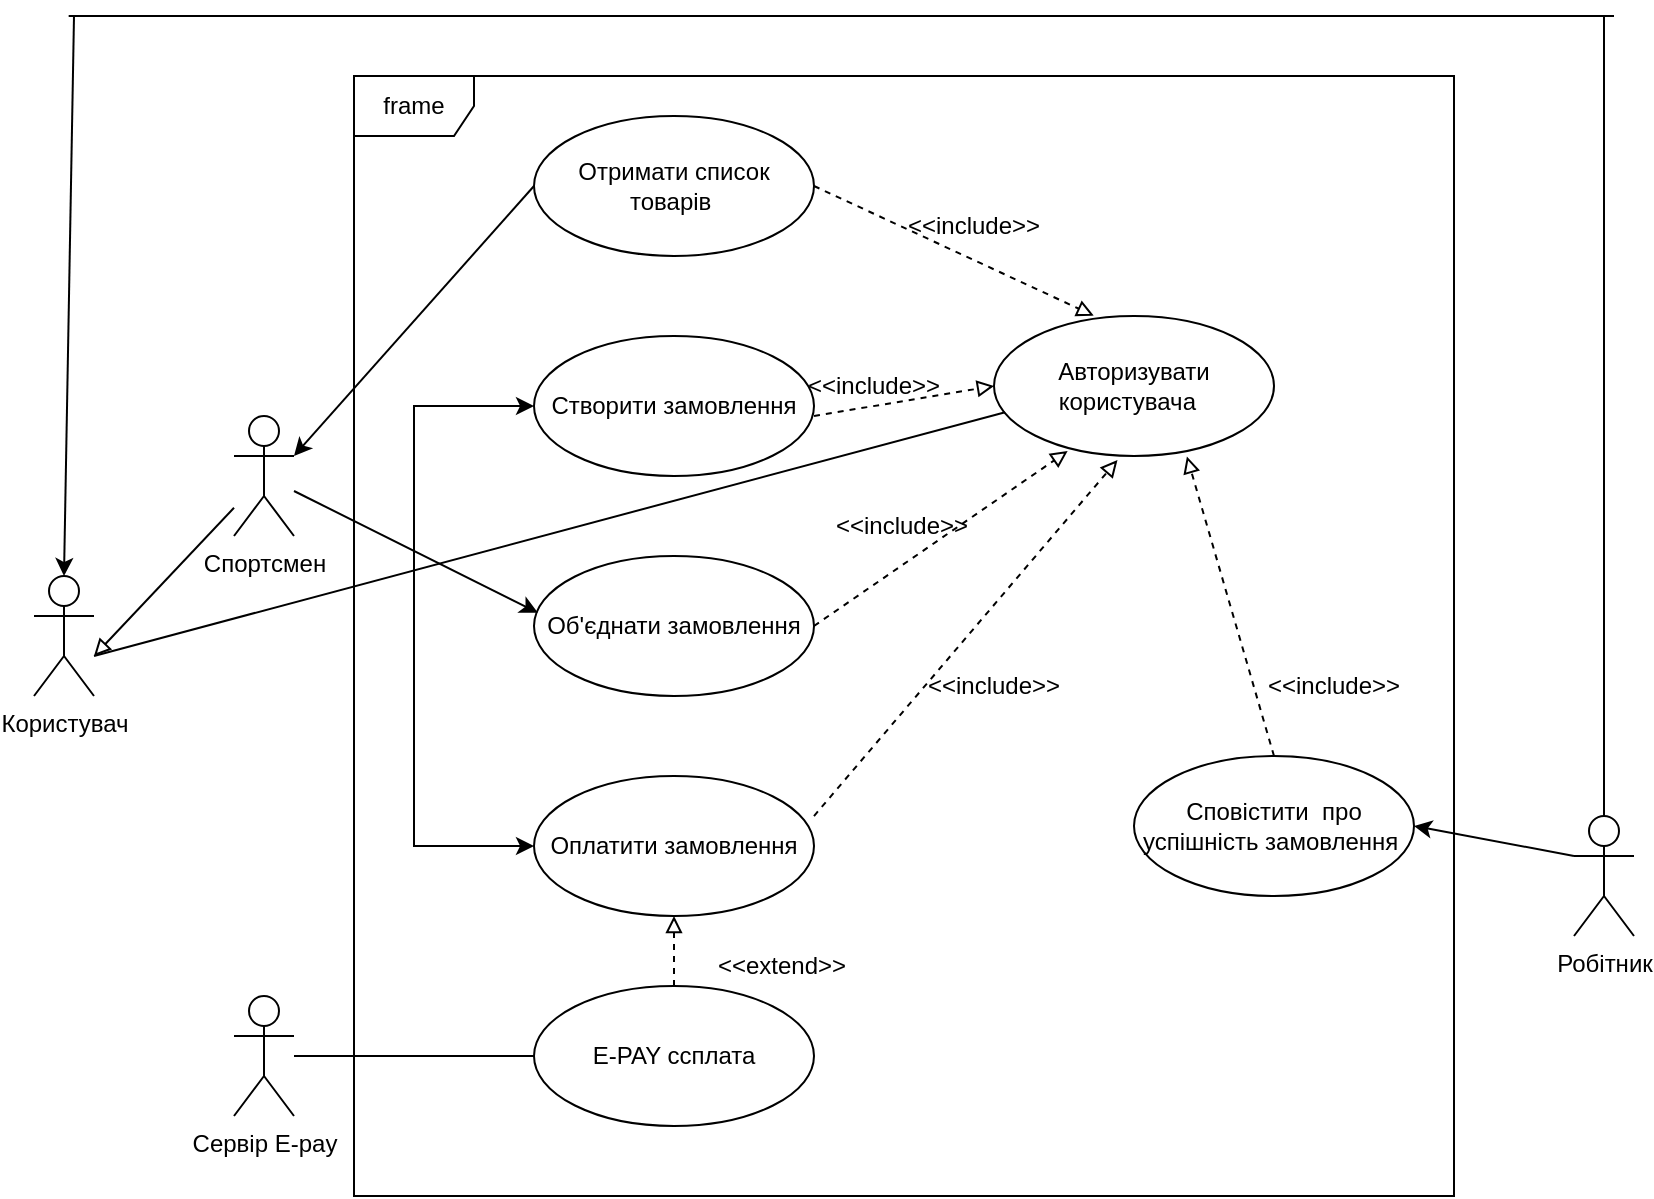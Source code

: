 <mxfile version="21.8.0" type="device">
  <diagram id="C5RBs43oDa-KdzZeNtuy" name="Page-1">
    <mxGraphModel dx="1877" dy="574" grid="1" gridSize="10" guides="1" tooltips="1" connect="1" arrows="1" fold="1" page="1" pageScale="1" pageWidth="827" pageHeight="1169" math="0" shadow="0">
      <root>
        <mxCell id="WIyWlLk6GJQsqaUBKTNV-0" />
        <mxCell id="WIyWlLk6GJQsqaUBKTNV-1" parent="WIyWlLk6GJQsqaUBKTNV-0" />
        <mxCell id="HAlKXmDzrB93N0-EfDcC-2" value="frame" style="shape=umlFrame;whiteSpace=wrap;html=1;" parent="WIyWlLk6GJQsqaUBKTNV-1" vertex="1">
          <mxGeometry x="170" y="70" width="550" height="560" as="geometry" />
        </mxCell>
        <mxCell id="CDgEzL4hjjFftfpdbn9--22" style="edgeStyle=orthogonalEdgeStyle;rounded=0;orthogonalLoop=1;jettySize=auto;html=1;exitX=0.5;exitY=0;exitDx=0;exitDy=0;exitPerimeter=0;endArrow=none;endFill=0;" parent="WIyWlLk6GJQsqaUBKTNV-1" source="HAlKXmDzrB93N0-EfDcC-0" edge="1">
          <mxGeometry relative="1" as="geometry">
            <mxPoint x="795" y="40" as="targetPoint" />
          </mxGeometry>
        </mxCell>
        <mxCell id="HAlKXmDzrB93N0-EfDcC-0" value="Робітник" style="shape=umlActor;verticalLabelPosition=bottom;verticalAlign=top;html=1;" parent="WIyWlLk6GJQsqaUBKTNV-1" vertex="1">
          <mxGeometry x="780" y="440" width="30" height="60" as="geometry" />
        </mxCell>
        <mxCell id="HAlKXmDzrB93N0-EfDcC-1" value="&lt;font style=&quot;vertical-align: inherit;&quot;&gt;&lt;font style=&quot;vertical-align: inherit;&quot;&gt;Отримати список товарів&amp;nbsp;&lt;/font&gt;&lt;/font&gt;" style="ellipse;whiteSpace=wrap;html=1;" parent="WIyWlLk6GJQsqaUBKTNV-1" vertex="1">
          <mxGeometry x="260" y="90" width="140" height="70" as="geometry" />
        </mxCell>
        <mxCell id="HAlKXmDzrB93N0-EfDcC-3" value="Створити замовлення" style="ellipse;whiteSpace=wrap;html=1;" parent="WIyWlLk6GJQsqaUBKTNV-1" vertex="1">
          <mxGeometry x="260" y="200" width="140" height="70" as="geometry" />
        </mxCell>
        <mxCell id="HAlKXmDzrB93N0-EfDcC-4" value="Спортсмен&lt;br&gt;" style="shape=umlActor;verticalLabelPosition=bottom;verticalAlign=top;html=1;" parent="WIyWlLk6GJQsqaUBKTNV-1" vertex="1">
          <mxGeometry x="110" y="240" width="30" height="60" as="geometry" />
        </mxCell>
        <mxCell id="HAlKXmDzrB93N0-EfDcC-6" value="Користувач" style="shape=umlActor;verticalLabelPosition=bottom;verticalAlign=top;html=1;" parent="WIyWlLk6GJQsqaUBKTNV-1" vertex="1">
          <mxGeometry x="10" y="320" width="30" height="60" as="geometry" />
        </mxCell>
        <mxCell id="HAlKXmDzrB93N0-EfDcC-8" value="Об&#39;єднати замовлення" style="ellipse;whiteSpace=wrap;html=1;" parent="WIyWlLk6GJQsqaUBKTNV-1" vertex="1">
          <mxGeometry x="260" y="310" width="140" height="70" as="geometry" />
        </mxCell>
        <mxCell id="CDgEzL4hjjFftfpdbn9--1" value="" style="endArrow=classic;html=1;rounded=0;exitX=0;exitY=0.5;exitDx=0;exitDy=0;entryX=1;entryY=0.333;entryDx=0;entryDy=0;entryPerimeter=0;" parent="WIyWlLk6GJQsqaUBKTNV-1" source="HAlKXmDzrB93N0-EfDcC-1" target="HAlKXmDzrB93N0-EfDcC-4" edge="1">
          <mxGeometry width="50" height="50" relative="1" as="geometry">
            <mxPoint x="280" y="240" as="sourcePoint" />
            <mxPoint x="330" y="190" as="targetPoint" />
          </mxGeometry>
        </mxCell>
        <mxCell id="CDgEzL4hjjFftfpdbn9--2" value="&lt;font style=&quot;vertical-align: inherit;&quot;&gt;&lt;font style=&quot;vertical-align: inherit;&quot;&gt;Авторизувати користувача&amp;nbsp;&amp;nbsp;&lt;/font&gt;&lt;/font&gt;" style="ellipse;whiteSpace=wrap;html=1;" parent="WIyWlLk6GJQsqaUBKTNV-1" vertex="1">
          <mxGeometry x="490" y="190" width="140" height="70" as="geometry" />
        </mxCell>
        <mxCell id="CDgEzL4hjjFftfpdbn9--3" value="" style="endArrow=block;dashed=1;html=1;rounded=0;exitX=1;exitY=0.5;exitDx=0;exitDy=0;entryX=0.356;entryY=-0.003;entryDx=0;entryDy=0;entryPerimeter=0;startArrow=none;startFill=0;endFill=0;" parent="WIyWlLk6GJQsqaUBKTNV-1" source="HAlKXmDzrB93N0-EfDcC-1" target="CDgEzL4hjjFftfpdbn9--2" edge="1">
          <mxGeometry width="50" height="50" relative="1" as="geometry">
            <mxPoint x="410" y="240" as="sourcePoint" />
            <mxPoint x="460" y="190" as="targetPoint" />
          </mxGeometry>
        </mxCell>
        <mxCell id="CDgEzL4hjjFftfpdbn9--4" value="Оплатити замовлення" style="ellipse;whiteSpace=wrap;html=1;" parent="WIyWlLk6GJQsqaUBKTNV-1" vertex="1">
          <mxGeometry x="260" y="420" width="140" height="70" as="geometry" />
        </mxCell>
        <mxCell id="CDgEzL4hjjFftfpdbn9--5" value="" style="endArrow=classic;html=1;rounded=0;exitX=0;exitY=0.5;exitDx=0;exitDy=0;entryX=0;entryY=0.5;entryDx=0;entryDy=0;startArrow=classic;startFill=1;" parent="WIyWlLk6GJQsqaUBKTNV-1" source="CDgEzL4hjjFftfpdbn9--4" target="HAlKXmDzrB93N0-EfDcC-3" edge="1">
          <mxGeometry width="50" height="50" relative="1" as="geometry">
            <mxPoint x="260" y="350" as="sourcePoint" />
            <mxPoint x="310" y="300" as="targetPoint" />
            <Array as="points">
              <mxPoint x="200" y="455" />
              <mxPoint x="200" y="235" />
            </Array>
          </mxGeometry>
        </mxCell>
        <mxCell id="CDgEzL4hjjFftfpdbn9--7" value="" style="endArrow=classic;html=1;rounded=0;entryX=0.014;entryY=0.406;entryDx=0;entryDy=0;entryPerimeter=0;" parent="WIyWlLk6GJQsqaUBKTNV-1" source="HAlKXmDzrB93N0-EfDcC-4" target="HAlKXmDzrB93N0-EfDcC-8" edge="1">
          <mxGeometry width="50" height="50" relative="1" as="geometry">
            <mxPoint x="260" y="350" as="sourcePoint" />
            <mxPoint x="310" y="300" as="targetPoint" />
          </mxGeometry>
        </mxCell>
        <mxCell id="CDgEzL4hjjFftfpdbn9--8" value="" style="endArrow=block;dashed=1;html=1;rounded=0;entryX=0.263;entryY=0.965;entryDx=0;entryDy=0;entryPerimeter=0;exitX=1;exitY=0.5;exitDx=0;exitDy=0;startArrow=none;startFill=0;endFill=0;" parent="WIyWlLk6GJQsqaUBKTNV-1" source="HAlKXmDzrB93N0-EfDcC-8" target="CDgEzL4hjjFftfpdbn9--2" edge="1">
          <mxGeometry width="50" height="50" relative="1" as="geometry">
            <mxPoint x="400" y="350" as="sourcePoint" />
            <mxPoint x="450" y="300" as="targetPoint" />
          </mxGeometry>
        </mxCell>
        <mxCell id="CDgEzL4hjjFftfpdbn9--9" value="" style="endArrow=block;dashed=1;html=1;rounded=0;entryX=0;entryY=0.5;entryDx=0;entryDy=0;endFill=0;" parent="WIyWlLk6GJQsqaUBKTNV-1" target="CDgEzL4hjjFftfpdbn9--2" edge="1">
          <mxGeometry width="50" height="50" relative="1" as="geometry">
            <mxPoint x="400" y="240" as="sourcePoint" />
            <mxPoint x="450" y="300" as="targetPoint" />
          </mxGeometry>
        </mxCell>
        <mxCell id="CDgEzL4hjjFftfpdbn9--10" value="" style="endArrow=block;dashed=1;html=1;rounded=0;exitX=1;exitY=0.286;exitDx=0;exitDy=0;exitPerimeter=0;entryX=0.441;entryY=1.029;entryDx=0;entryDy=0;entryPerimeter=0;endFill=0;" parent="WIyWlLk6GJQsqaUBKTNV-1" source="CDgEzL4hjjFftfpdbn9--4" target="CDgEzL4hjjFftfpdbn9--2" edge="1">
          <mxGeometry width="50" height="50" relative="1" as="geometry">
            <mxPoint x="400" y="350" as="sourcePoint" />
            <mxPoint x="450" y="300" as="targetPoint" />
          </mxGeometry>
        </mxCell>
        <mxCell id="CDgEzL4hjjFftfpdbn9--11" value="&amp;lt;&amp;lt;include&amp;gt;&amp;gt;" style="text;html=1;strokeColor=none;fillColor=none;align=center;verticalAlign=middle;whiteSpace=wrap;rounded=0;" parent="WIyWlLk6GJQsqaUBKTNV-1" vertex="1">
          <mxGeometry x="450" y="130" width="60" height="30" as="geometry" />
        </mxCell>
        <mxCell id="CDgEzL4hjjFftfpdbn9--12" value="&amp;lt;&amp;lt;include&amp;gt;&amp;gt;" style="text;html=1;strokeColor=none;fillColor=none;align=center;verticalAlign=middle;whiteSpace=wrap;rounded=0;" parent="WIyWlLk6GJQsqaUBKTNV-1" vertex="1">
          <mxGeometry x="400" y="210" width="60" height="30" as="geometry" />
        </mxCell>
        <mxCell id="CDgEzL4hjjFftfpdbn9--13" value="&amp;lt;&amp;lt;include&amp;gt;&amp;gt;" style="text;html=1;strokeColor=none;fillColor=none;align=center;verticalAlign=middle;whiteSpace=wrap;rounded=0;" parent="WIyWlLk6GJQsqaUBKTNV-1" vertex="1">
          <mxGeometry x="414" y="280" width="60" height="30" as="geometry" />
        </mxCell>
        <mxCell id="CDgEzL4hjjFftfpdbn9--14" value="&amp;lt;&amp;lt;include&amp;gt;&amp;gt;" style="text;html=1;strokeColor=none;fillColor=none;align=center;verticalAlign=middle;whiteSpace=wrap;rounded=0;" parent="WIyWlLk6GJQsqaUBKTNV-1" vertex="1">
          <mxGeometry x="460" y="360" width="60" height="30" as="geometry" />
        </mxCell>
        <mxCell id="CDgEzL4hjjFftfpdbn9--15" value="Сповістити&amp;nbsp; про успішність замовлення&amp;nbsp;" style="ellipse;whiteSpace=wrap;html=1;" parent="WIyWlLk6GJQsqaUBKTNV-1" vertex="1">
          <mxGeometry x="560" y="410" width="140" height="70" as="geometry" />
        </mxCell>
        <mxCell id="CDgEzL4hjjFftfpdbn9--16" value="" style="endArrow=block;dashed=1;html=1;rounded=0;exitX=0.5;exitY=0;exitDx=0;exitDy=0;entryX=0.689;entryY=1.003;entryDx=0;entryDy=0;entryPerimeter=0;endFill=0;" parent="WIyWlLk6GJQsqaUBKTNV-1" source="CDgEzL4hjjFftfpdbn9--15" target="CDgEzL4hjjFftfpdbn9--2" edge="1">
          <mxGeometry width="50" height="50" relative="1" as="geometry">
            <mxPoint x="680" y="370" as="sourcePoint" />
            <mxPoint x="730" y="320" as="targetPoint" />
          </mxGeometry>
        </mxCell>
        <mxCell id="CDgEzL4hjjFftfpdbn9--17" value="&amp;lt;&amp;lt;include&amp;gt;&amp;gt;" style="text;html=1;strokeColor=none;fillColor=none;align=center;verticalAlign=middle;whiteSpace=wrap;rounded=0;" parent="WIyWlLk6GJQsqaUBKTNV-1" vertex="1">
          <mxGeometry x="630" y="360" width="60" height="30" as="geometry" />
        </mxCell>
        <mxCell id="CDgEzL4hjjFftfpdbn9--18" value="" style="endArrow=classic;html=1;rounded=0;exitX=0;exitY=0.333;exitDx=0;exitDy=0;exitPerimeter=0;entryX=1;entryY=0.5;entryDx=0;entryDy=0;" parent="WIyWlLk6GJQsqaUBKTNV-1" source="HAlKXmDzrB93N0-EfDcC-0" target="CDgEzL4hjjFftfpdbn9--15" edge="1">
          <mxGeometry width="50" height="50" relative="1" as="geometry">
            <mxPoint x="690" y="370" as="sourcePoint" />
            <mxPoint x="740" y="320" as="targetPoint" />
          </mxGeometry>
        </mxCell>
        <mxCell id="CDgEzL4hjjFftfpdbn9--21" value="" style="endArrow=none;html=1;rounded=0;startArrow=block;startFill=0;" parent="WIyWlLk6GJQsqaUBKTNV-1" target="HAlKXmDzrB93N0-EfDcC-4" edge="1">
          <mxGeometry width="50" height="50" relative="1" as="geometry">
            <mxPoint x="40" y="360" as="sourcePoint" />
            <mxPoint x="80" y="320" as="targetPoint" />
          </mxGeometry>
        </mxCell>
        <mxCell id="CDgEzL4hjjFftfpdbn9--23" value="" style="endArrow=classic;html=1;rounded=0;entryX=0.5;entryY=0;entryDx=0;entryDy=0;entryPerimeter=0;" parent="WIyWlLk6GJQsqaUBKTNV-1" target="HAlKXmDzrB93N0-EfDcC-6" edge="1">
          <mxGeometry width="50" height="50" relative="1" as="geometry">
            <mxPoint x="30" y="40" as="sourcePoint" />
            <mxPoint x="80" y="120" as="targetPoint" />
          </mxGeometry>
        </mxCell>
        <mxCell id="CDgEzL4hjjFftfpdbn9--24" value="" style="endArrow=none;html=1;rounded=0;" parent="WIyWlLk6GJQsqaUBKTNV-1" edge="1">
          <mxGeometry width="50" height="50" relative="1" as="geometry">
            <mxPoint x="27.333" y="40" as="sourcePoint" />
            <mxPoint x="800" y="40" as="targetPoint" />
          </mxGeometry>
        </mxCell>
        <mxCell id="CDgEzL4hjjFftfpdbn9--25" value="Сервір Е-pay" style="shape=umlActor;verticalLabelPosition=bottom;verticalAlign=top;html=1;" parent="WIyWlLk6GJQsqaUBKTNV-1" vertex="1">
          <mxGeometry x="110" y="530" width="30" height="60" as="geometry" />
        </mxCell>
        <mxCell id="CDgEzL4hjjFftfpdbn9--28" value="E-PAY cсплата" style="ellipse;whiteSpace=wrap;html=1;" parent="WIyWlLk6GJQsqaUBKTNV-1" vertex="1">
          <mxGeometry x="260" y="525" width="140" height="70" as="geometry" />
        </mxCell>
        <mxCell id="CDgEzL4hjjFftfpdbn9--29" value="" style="endArrow=none;html=1;rounded=0;entryX=0;entryY=0.5;entryDx=0;entryDy=0;" parent="WIyWlLk6GJQsqaUBKTNV-1" source="CDgEzL4hjjFftfpdbn9--25" target="CDgEzL4hjjFftfpdbn9--28" edge="1">
          <mxGeometry width="50" height="50" relative="1" as="geometry">
            <mxPoint x="140" y="570" as="sourcePoint" />
            <mxPoint x="280" y="560" as="targetPoint" />
          </mxGeometry>
        </mxCell>
        <mxCell id="CDgEzL4hjjFftfpdbn9--30" value="" style="endArrow=block;dashed=1;html=1;rounded=0;exitX=0.5;exitY=0;exitDx=0;exitDy=0;entryX=0.5;entryY=1;entryDx=0;entryDy=0;startArrow=none;startFill=0;endFill=0;" parent="WIyWlLk6GJQsqaUBKTNV-1" source="CDgEzL4hjjFftfpdbn9--28" target="CDgEzL4hjjFftfpdbn9--4" edge="1">
          <mxGeometry width="50" height="50" relative="1" as="geometry">
            <mxPoint x="230" y="500" as="sourcePoint" />
            <mxPoint x="280" y="450" as="targetPoint" />
          </mxGeometry>
        </mxCell>
        <mxCell id="CDgEzL4hjjFftfpdbn9--31" value="&amp;lt;&amp;lt;extend&amp;gt;&amp;gt;" style="text;html=1;strokeColor=none;fillColor=none;align=center;verticalAlign=middle;whiteSpace=wrap;rounded=0;" parent="WIyWlLk6GJQsqaUBKTNV-1" vertex="1">
          <mxGeometry x="354" y="500" width="60" height="30" as="geometry" />
        </mxCell>
        <mxCell id="CDgEzL4hjjFftfpdbn9--32" value="" style="endArrow=none;html=1;rounded=0;entryX=0.04;entryY=0.687;entryDx=0;entryDy=0;entryPerimeter=0;" parent="WIyWlLk6GJQsqaUBKTNV-1" target="CDgEzL4hjjFftfpdbn9--2" edge="1">
          <mxGeometry width="50" height="50" relative="1" as="geometry">
            <mxPoint x="40" y="360" as="sourcePoint" />
            <mxPoint x="590" y="350" as="targetPoint" />
          </mxGeometry>
        </mxCell>
      </root>
    </mxGraphModel>
  </diagram>
</mxfile>
